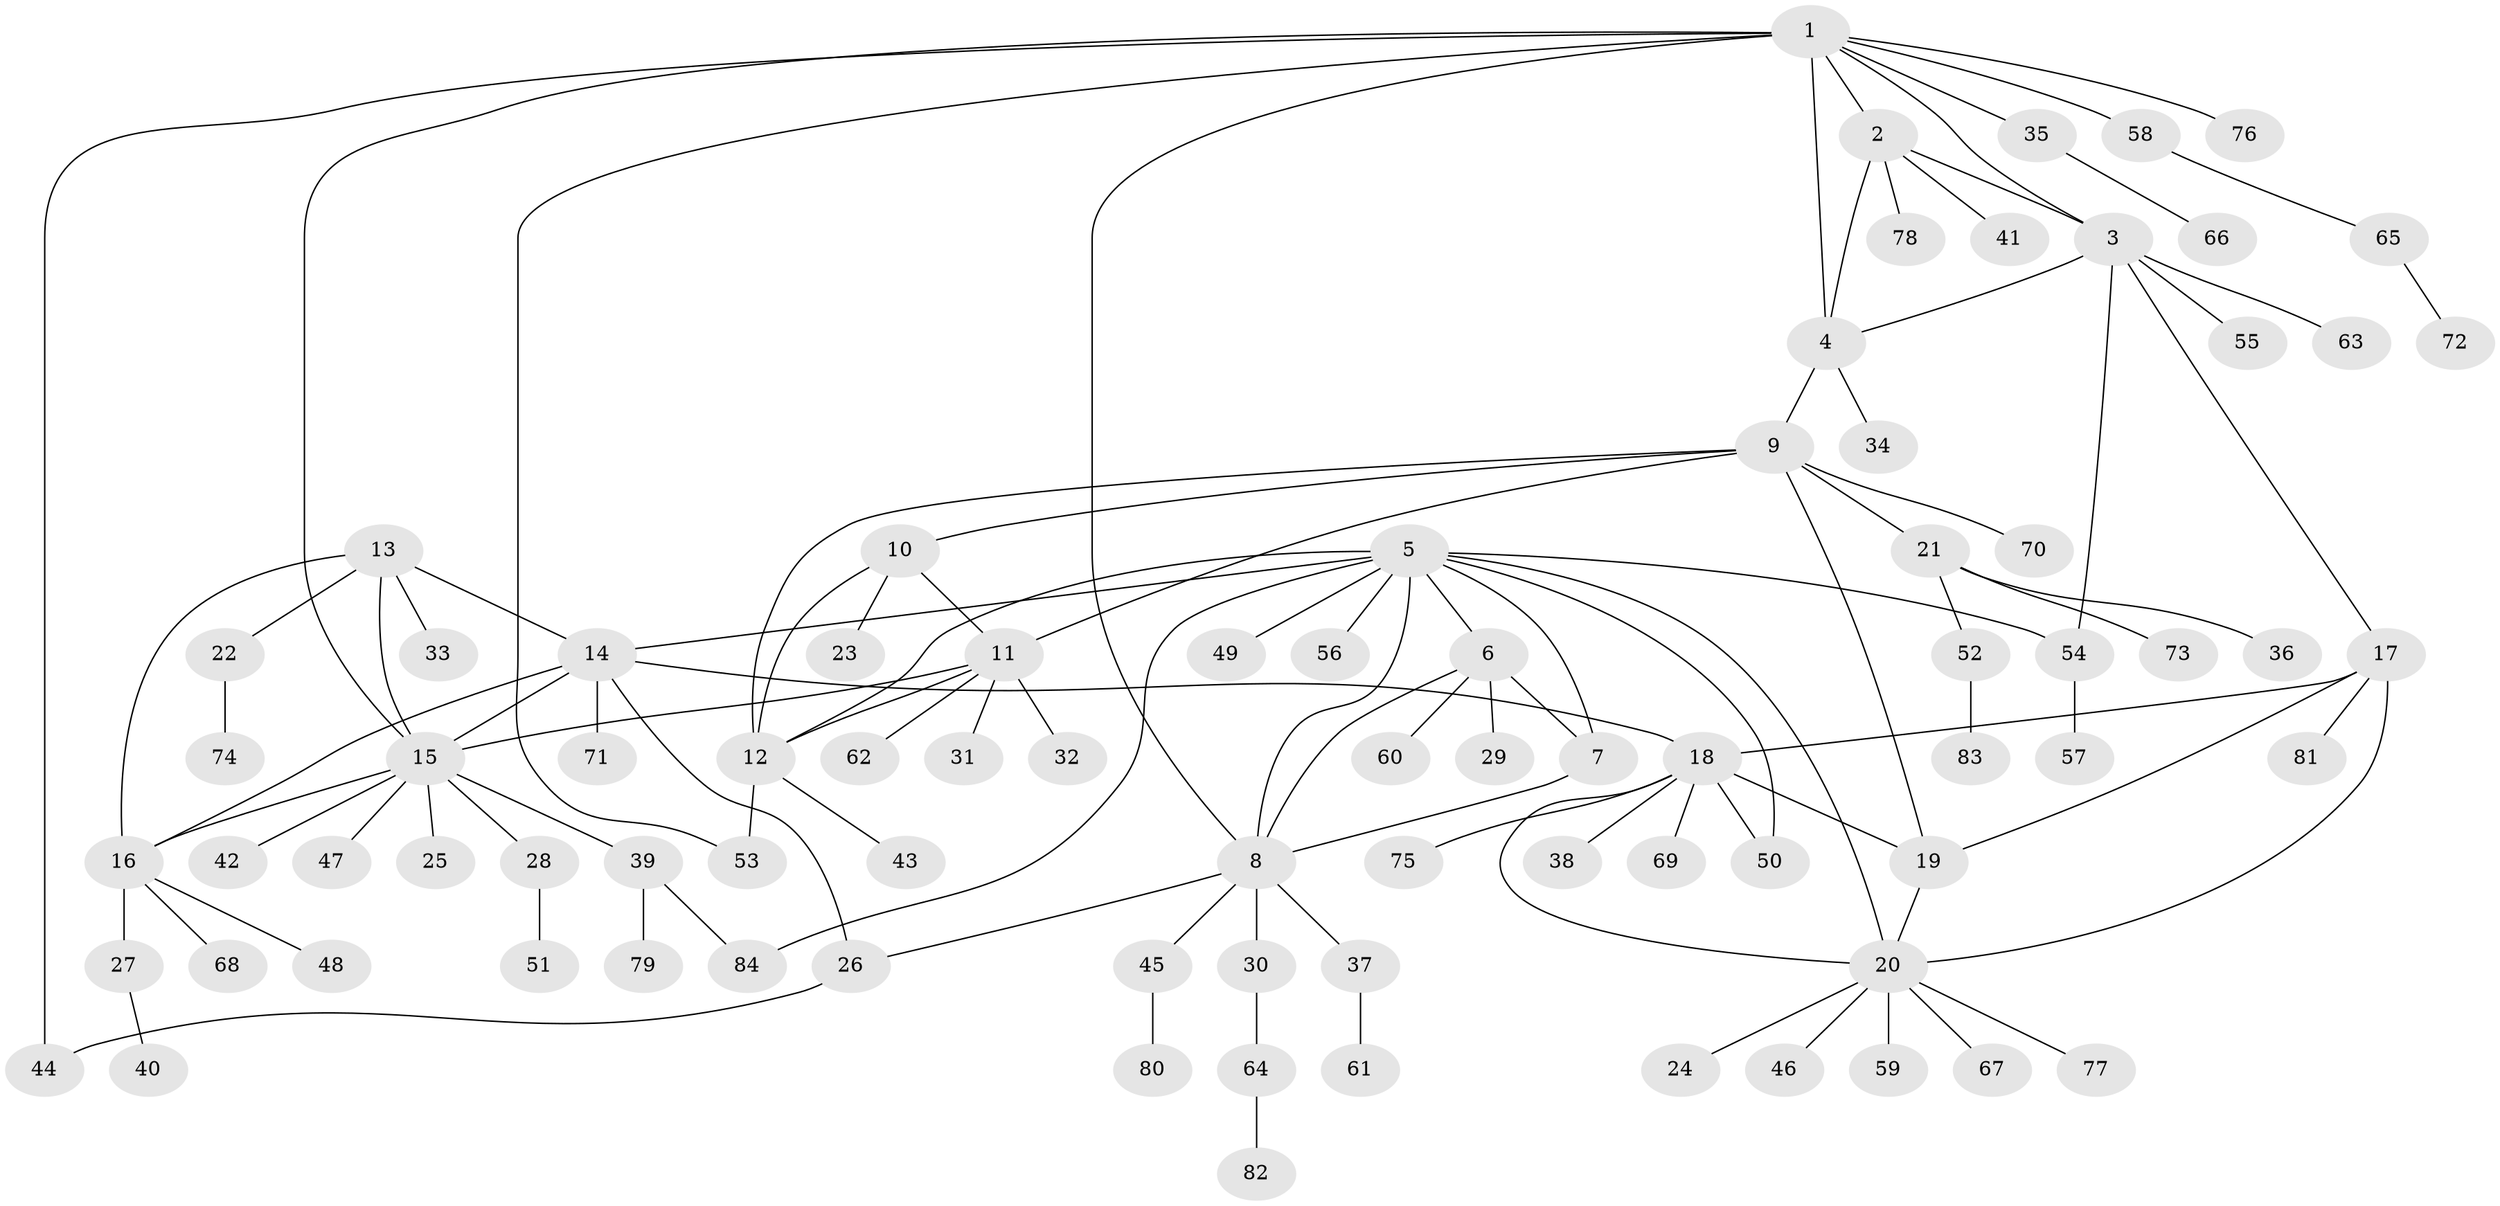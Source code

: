 // Generated by graph-tools (version 1.1) at 2025/02/03/09/25 03:02:52]
// undirected, 84 vertices, 110 edges
graph export_dot {
graph [start="1"]
  node [color=gray90,style=filled];
  1;
  2;
  3;
  4;
  5;
  6;
  7;
  8;
  9;
  10;
  11;
  12;
  13;
  14;
  15;
  16;
  17;
  18;
  19;
  20;
  21;
  22;
  23;
  24;
  25;
  26;
  27;
  28;
  29;
  30;
  31;
  32;
  33;
  34;
  35;
  36;
  37;
  38;
  39;
  40;
  41;
  42;
  43;
  44;
  45;
  46;
  47;
  48;
  49;
  50;
  51;
  52;
  53;
  54;
  55;
  56;
  57;
  58;
  59;
  60;
  61;
  62;
  63;
  64;
  65;
  66;
  67;
  68;
  69;
  70;
  71;
  72;
  73;
  74;
  75;
  76;
  77;
  78;
  79;
  80;
  81;
  82;
  83;
  84;
  1 -- 2;
  1 -- 3;
  1 -- 4;
  1 -- 8;
  1 -- 15;
  1 -- 35;
  1 -- 44;
  1 -- 53;
  1 -- 58;
  1 -- 76;
  2 -- 3;
  2 -- 4;
  2 -- 41;
  2 -- 78;
  3 -- 4;
  3 -- 17;
  3 -- 54;
  3 -- 55;
  3 -- 63;
  4 -- 9;
  4 -- 34;
  5 -- 6;
  5 -- 7;
  5 -- 8;
  5 -- 12;
  5 -- 14;
  5 -- 20;
  5 -- 49;
  5 -- 50;
  5 -- 54;
  5 -- 56;
  5 -- 84;
  6 -- 7;
  6 -- 8;
  6 -- 29;
  6 -- 60;
  7 -- 8;
  8 -- 26;
  8 -- 30;
  8 -- 37;
  8 -- 45;
  9 -- 10;
  9 -- 11;
  9 -- 12;
  9 -- 19;
  9 -- 21;
  9 -- 70;
  10 -- 11;
  10 -- 12;
  10 -- 23;
  11 -- 12;
  11 -- 15;
  11 -- 31;
  11 -- 32;
  11 -- 62;
  12 -- 43;
  12 -- 53;
  13 -- 14;
  13 -- 15;
  13 -- 16;
  13 -- 22;
  13 -- 33;
  14 -- 15;
  14 -- 16;
  14 -- 18;
  14 -- 26;
  14 -- 71;
  15 -- 16;
  15 -- 25;
  15 -- 28;
  15 -- 39;
  15 -- 42;
  15 -- 47;
  16 -- 27;
  16 -- 48;
  16 -- 68;
  17 -- 18;
  17 -- 19;
  17 -- 20;
  17 -- 81;
  18 -- 19;
  18 -- 20;
  18 -- 38;
  18 -- 50;
  18 -- 69;
  18 -- 75;
  19 -- 20;
  20 -- 24;
  20 -- 46;
  20 -- 59;
  20 -- 67;
  20 -- 77;
  21 -- 36;
  21 -- 52;
  21 -- 73;
  22 -- 74;
  26 -- 44;
  27 -- 40;
  28 -- 51;
  30 -- 64;
  35 -- 66;
  37 -- 61;
  39 -- 79;
  39 -- 84;
  45 -- 80;
  52 -- 83;
  54 -- 57;
  58 -- 65;
  64 -- 82;
  65 -- 72;
}
